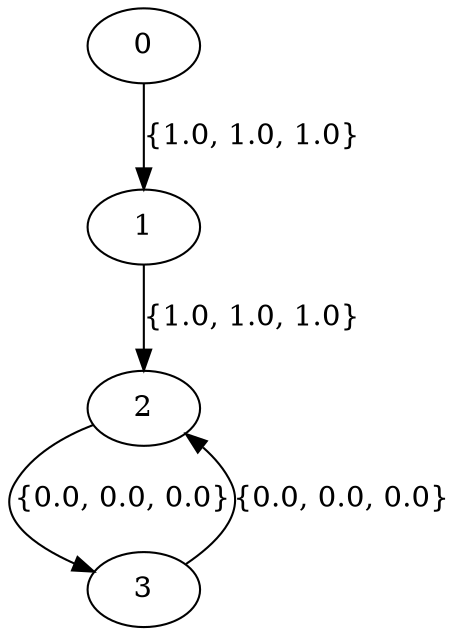 digraph G {0 -> 1 [label="{1.0, 1.0, 1.0}"];1 -> 2 [label="{1.0, 1.0, 1.0}"];2 -> 3 [label="{0.0, 0.0, 0.0}"];3 -> 2 [label="{0.0, 0.0, 0.0}"];}